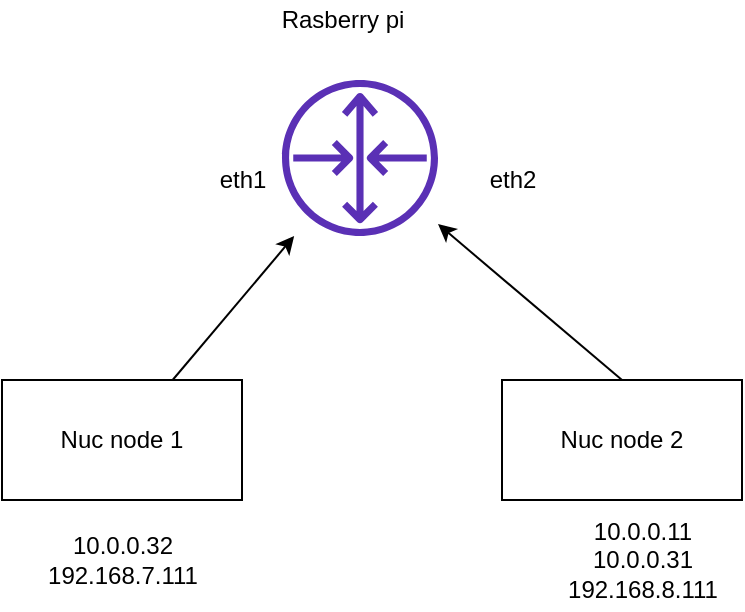 <mxfile version="14.1.5" type="device"><diagram id="h3Jt2O4HdHz219vgeGAb" name="Page-1"><mxGraphModel dx="1102" dy="529" grid="1" gridSize="10" guides="1" tooltips="1" connect="1" arrows="1" fold="1" page="1" pageScale="1" pageWidth="827" pageHeight="1169" math="0" shadow="0"><root><mxCell id="0"/><mxCell id="1" parent="0"/><mxCell id="HKGziFhGNPYgMlsEqEek-1" value="Nuc node 1" style="rounded=0;whiteSpace=wrap;html=1;" vertex="1" parent="1"><mxGeometry x="90" y="250" width="120" height="60" as="geometry"/></mxCell><mxCell id="HKGziFhGNPYgMlsEqEek-3" value="" style="outlineConnect=0;fontColor=#232F3E;gradientColor=none;fillColor=#5A30B5;strokeColor=none;dashed=0;verticalLabelPosition=bottom;verticalAlign=top;align=center;html=1;fontSize=12;fontStyle=0;aspect=fixed;pointerEvents=1;shape=mxgraph.aws4.router;" vertex="1" parent="1"><mxGeometry x="230" y="100" width="78" height="78" as="geometry"/></mxCell><mxCell id="HKGziFhGNPYgMlsEqEek-4" value="" style="endArrow=classic;html=1;" edge="1" parent="1" source="HKGziFhGNPYgMlsEqEek-1" target="HKGziFhGNPYgMlsEqEek-3"><mxGeometry width="50" height="50" relative="1" as="geometry"><mxPoint x="390" y="300" as="sourcePoint"/><mxPoint x="440" y="250" as="targetPoint"/></mxGeometry></mxCell><mxCell id="HKGziFhGNPYgMlsEqEek-5" value="Nuc node 2" style="rounded=0;whiteSpace=wrap;html=1;" vertex="1" parent="1"><mxGeometry x="340" y="250" width="120" height="60" as="geometry"/></mxCell><mxCell id="HKGziFhGNPYgMlsEqEek-6" value="" style="endArrow=classic;html=1;exitX=0.5;exitY=0;exitDx=0;exitDy=0;" edge="1" parent="1" source="HKGziFhGNPYgMlsEqEek-5" target="HKGziFhGNPYgMlsEqEek-3"><mxGeometry width="50" height="50" relative="1" as="geometry"><mxPoint x="185.319" y="260" as="sourcePoint"/><mxPoint x="330" y="210" as="targetPoint"/></mxGeometry></mxCell><mxCell id="HKGziFhGNPYgMlsEqEek-7" value="10.0.0.32&lt;br&gt;192.168.7.111" style="text;html=1;align=center;verticalAlign=middle;resizable=0;points=[];autosize=1;" vertex="1" parent="1"><mxGeometry x="105" y="325" width="90" height="30" as="geometry"/></mxCell><mxCell id="HKGziFhGNPYgMlsEqEek-8" value="10.0.0.11&lt;br&gt;10.0.0.31&lt;br&gt;192.168.8.111&lt;br&gt;" style="text;html=1;align=center;verticalAlign=middle;resizable=0;points=[];autosize=1;" vertex="1" parent="1"><mxGeometry x="365" y="315" width="90" height="50" as="geometry"/></mxCell><mxCell id="HKGziFhGNPYgMlsEqEek-9" value="Rasberry pi" style="text;html=1;align=center;verticalAlign=middle;resizable=0;points=[];autosize=1;" vertex="1" parent="1"><mxGeometry x="220" y="60" width="80" height="20" as="geometry"/></mxCell><mxCell id="HKGziFhGNPYgMlsEqEek-10" value="eth1" style="text;html=1;align=center;verticalAlign=middle;resizable=0;points=[];autosize=1;" vertex="1" parent="1"><mxGeometry x="190" y="140" width="40" height="20" as="geometry"/></mxCell><mxCell id="HKGziFhGNPYgMlsEqEek-12" value="eth2" style="text;html=1;align=center;verticalAlign=middle;resizable=0;points=[];autosize=1;" vertex="1" parent="1"><mxGeometry x="325" y="140" width="40" height="20" as="geometry"/></mxCell></root></mxGraphModel></diagram></mxfile>
